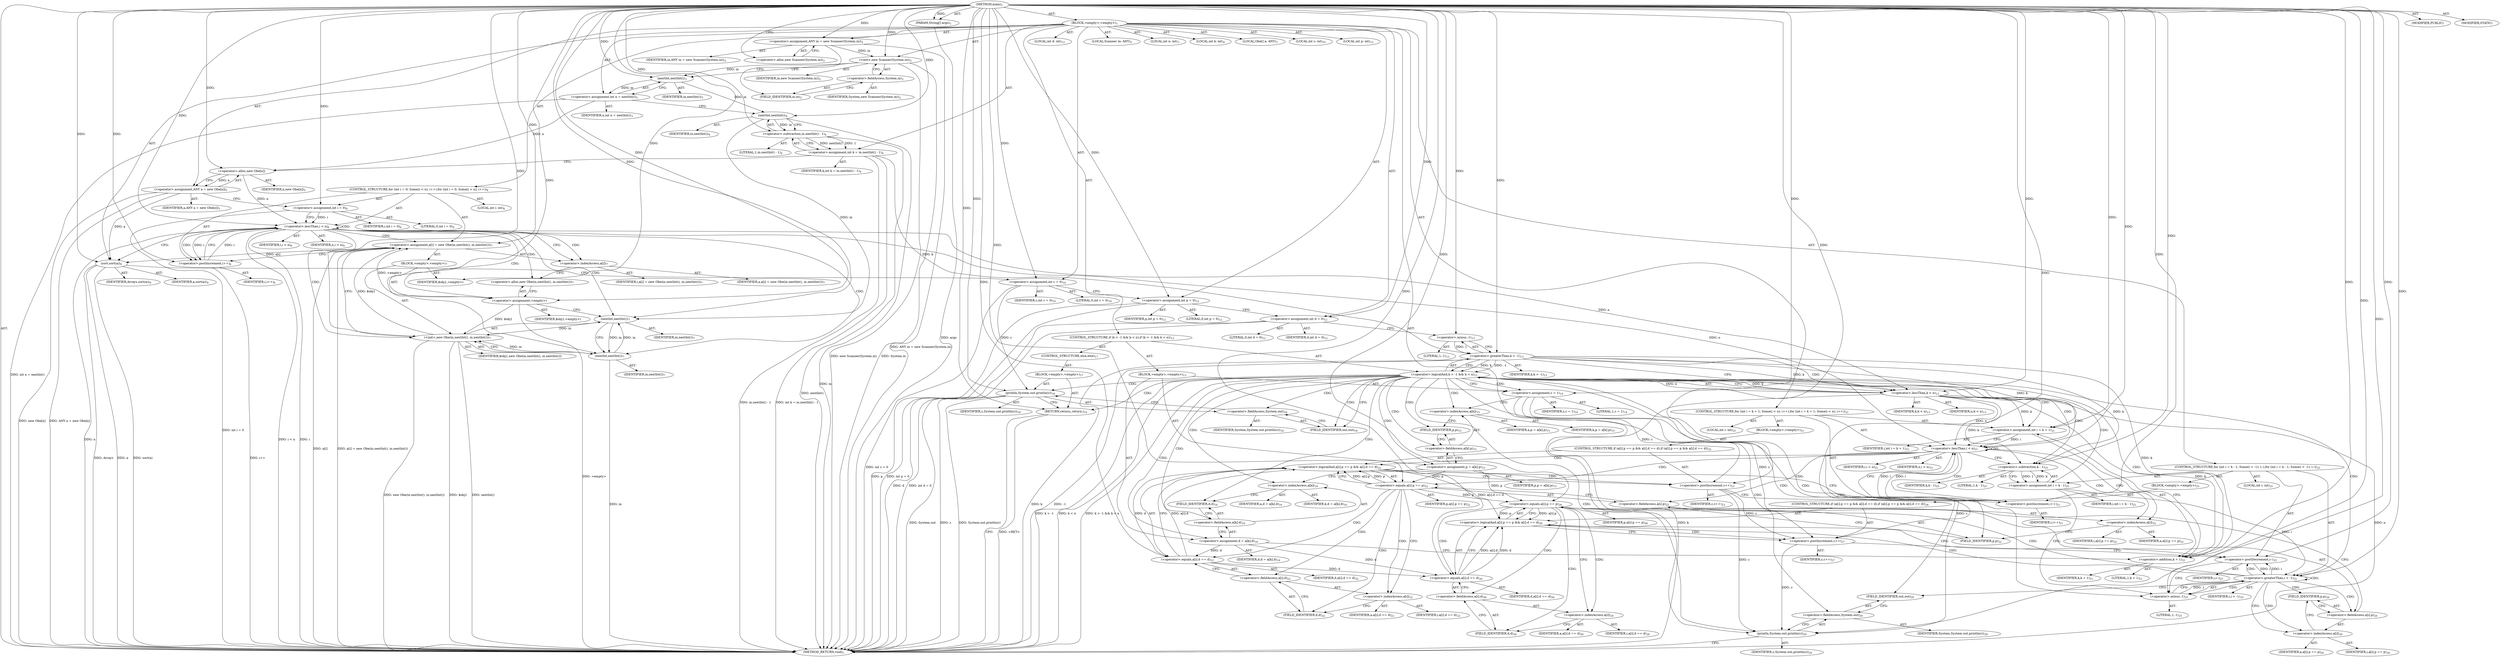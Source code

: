digraph "main" {  
"19" [label = <(METHOD,main)<SUB>1</SUB>> ]
"20" [label = <(PARAM,String[] args)<SUB>1</SUB>> ]
"21" [label = <(BLOCK,&lt;empty&gt;,&lt;empty&gt;)<SUB>1</SUB>> ]
"4" [label = <(LOCAL,Scanner in: ANY)<SUB>2</SUB>> ]
"22" [label = <(&lt;operator&gt;.assignment,ANY in = new Scanner(System.in))<SUB>2</SUB>> ]
"23" [label = <(IDENTIFIER,in,ANY in = new Scanner(System.in))<SUB>2</SUB>> ]
"24" [label = <(&lt;operator&gt;.alloc,new Scanner(System.in))<SUB>2</SUB>> ]
"25" [label = <(&lt;init&gt;,new Scanner(System.in))<SUB>2</SUB>> ]
"3" [label = <(IDENTIFIER,in,new Scanner(System.in))<SUB>2</SUB>> ]
"26" [label = <(&lt;operator&gt;.fieldAccess,System.in)<SUB>2</SUB>> ]
"27" [label = <(IDENTIFIER,System,new Scanner(System.in))<SUB>2</SUB>> ]
"28" [label = <(FIELD_IDENTIFIER,in,in)<SUB>2</SUB>> ]
"29" [label = <(LOCAL,int n: int)<SUB>3</SUB>> ]
"30" [label = <(&lt;operator&gt;.assignment,int n = nextInt())<SUB>3</SUB>> ]
"31" [label = <(IDENTIFIER,n,int n = nextInt())<SUB>3</SUB>> ]
"32" [label = <(nextInt,nextInt())<SUB>3</SUB>> ]
"33" [label = <(IDENTIFIER,in,nextInt())<SUB>3</SUB>> ]
"34" [label = <(LOCAL,int k: int)<SUB>4</SUB>> ]
"35" [label = <(&lt;operator&gt;.assignment,int k = in.nextInt() - 1)<SUB>4</SUB>> ]
"36" [label = <(IDENTIFIER,k,int k = in.nextInt() - 1)<SUB>4</SUB>> ]
"37" [label = <(&lt;operator&gt;.subtraction,in.nextInt() - 1)<SUB>4</SUB>> ]
"38" [label = <(nextInt,nextInt())<SUB>4</SUB>> ]
"39" [label = <(IDENTIFIER,in,nextInt())<SUB>4</SUB>> ]
"40" [label = <(LITERAL,1,in.nextInt() - 1)<SUB>4</SUB>> ]
"41" [label = <(LOCAL,Obe[] a: ANY)<SUB>5</SUB>> ]
"42" [label = <(&lt;operator&gt;.assignment,ANY a = new Obe[n])<SUB>5</SUB>> ]
"43" [label = <(IDENTIFIER,a,ANY a = new Obe[n])<SUB>5</SUB>> ]
"44" [label = <(&lt;operator&gt;.alloc,new Obe[n])> ]
"45" [label = <(IDENTIFIER,n,new Obe[n])<SUB>5</SUB>> ]
"46" [label = <(CONTROL_STRUCTURE,for (int i = 0; Some(i &lt; n); i++),for (int i = 0; Some(i &lt; n); i++))<SUB>6</SUB>> ]
"47" [label = <(LOCAL,int i: int)<SUB>6</SUB>> ]
"48" [label = <(&lt;operator&gt;.assignment,int i = 0)<SUB>6</SUB>> ]
"49" [label = <(IDENTIFIER,i,int i = 0)<SUB>6</SUB>> ]
"50" [label = <(LITERAL,0,int i = 0)<SUB>6</SUB>> ]
"51" [label = <(&lt;operator&gt;.lessThan,i &lt; n)<SUB>6</SUB>> ]
"52" [label = <(IDENTIFIER,i,i &lt; n)<SUB>6</SUB>> ]
"53" [label = <(IDENTIFIER,n,i &lt; n)<SUB>6</SUB>> ]
"54" [label = <(&lt;operator&gt;.postIncrement,i++)<SUB>6</SUB>> ]
"55" [label = <(IDENTIFIER,i,i++)<SUB>6</SUB>> ]
"56" [label = <(&lt;operator&gt;.assignment,a[i] = new Obe(in.nextInt(), in.nextInt()))<SUB>7</SUB>> ]
"57" [label = <(&lt;operator&gt;.indexAccess,a[i])<SUB>7</SUB>> ]
"58" [label = <(IDENTIFIER,a,a[i] = new Obe(in.nextInt(), in.nextInt()))<SUB>7</SUB>> ]
"59" [label = <(IDENTIFIER,i,a[i] = new Obe(in.nextInt(), in.nextInt()))<SUB>7</SUB>> ]
"60" [label = <(BLOCK,&lt;empty&gt;,&lt;empty&gt;)<SUB>7</SUB>> ]
"61" [label = <(&lt;operator&gt;.assignment,&lt;empty&gt;)> ]
"62" [label = <(IDENTIFIER,$obj1,&lt;empty&gt;)> ]
"63" [label = <(&lt;operator&gt;.alloc,new Obe(in.nextInt(), in.nextInt()))<SUB>7</SUB>> ]
"64" [label = <(&lt;init&gt;,new Obe(in.nextInt(), in.nextInt()))<SUB>7</SUB>> ]
"65" [label = <(IDENTIFIER,$obj1,new Obe(in.nextInt(), in.nextInt()))> ]
"66" [label = <(nextInt,nextInt())<SUB>7</SUB>> ]
"67" [label = <(IDENTIFIER,in,nextInt())<SUB>7</SUB>> ]
"68" [label = <(nextInt,nextInt())<SUB>7</SUB>> ]
"69" [label = <(IDENTIFIER,in,nextInt())<SUB>7</SUB>> ]
"70" [label = <(IDENTIFIER,$obj1,&lt;empty&gt;)> ]
"71" [label = <(sort,sort(a))<SUB>9</SUB>> ]
"72" [label = <(IDENTIFIER,Arrays,sort(a))<SUB>9</SUB>> ]
"73" [label = <(IDENTIFIER,a,sort(a))<SUB>9</SUB>> ]
"74" [label = <(LOCAL,int c: int)<SUB>10</SUB>> ]
"75" [label = <(&lt;operator&gt;.assignment,int c = 0)<SUB>10</SUB>> ]
"76" [label = <(IDENTIFIER,c,int c = 0)<SUB>10</SUB>> ]
"77" [label = <(LITERAL,0,int c = 0)<SUB>10</SUB>> ]
"78" [label = <(LOCAL,int p: int)<SUB>12</SUB>> ]
"79" [label = <(LOCAL,int d: int)<SUB>12</SUB>> ]
"80" [label = <(&lt;operator&gt;.assignment,int p = 0)<SUB>12</SUB>> ]
"81" [label = <(IDENTIFIER,p,int p = 0)<SUB>12</SUB>> ]
"82" [label = <(LITERAL,0,int p = 0)<SUB>12</SUB>> ]
"83" [label = <(&lt;operator&gt;.assignment,int d = 0)<SUB>12</SUB>> ]
"84" [label = <(IDENTIFIER,d,int d = 0)<SUB>12</SUB>> ]
"85" [label = <(LITERAL,0,int d = 0)<SUB>12</SUB>> ]
"86" [label = <(CONTROL_STRUCTURE,if (k &gt; -1 &amp;&amp; k &lt; n),if (k &gt; -1 &amp;&amp; k &lt; n))<SUB>13</SUB>> ]
"87" [label = <(&lt;operator&gt;.logicalAnd,k &gt; -1 &amp;&amp; k &lt; n)<SUB>13</SUB>> ]
"88" [label = <(&lt;operator&gt;.greaterThan,k &gt; -1)<SUB>13</SUB>> ]
"89" [label = <(IDENTIFIER,k,k &gt; -1)<SUB>13</SUB>> ]
"90" [label = <(&lt;operator&gt;.minus,-1)<SUB>13</SUB>> ]
"91" [label = <(LITERAL,1,-1)<SUB>13</SUB>> ]
"92" [label = <(&lt;operator&gt;.lessThan,k &lt; n)<SUB>13</SUB>> ]
"93" [label = <(IDENTIFIER,k,k &lt; n)<SUB>13</SUB>> ]
"94" [label = <(IDENTIFIER,n,k &lt; n)<SUB>13</SUB>> ]
"95" [label = <(BLOCK,&lt;empty&gt;,&lt;empty&gt;)<SUB>13</SUB>> ]
"96" [label = <(&lt;operator&gt;.assignment,c = 1)<SUB>14</SUB>> ]
"97" [label = <(IDENTIFIER,c,c = 1)<SUB>14</SUB>> ]
"98" [label = <(LITERAL,1,c = 1)<SUB>14</SUB>> ]
"99" [label = <(&lt;operator&gt;.assignment,p = a[k].p)<SUB>15</SUB>> ]
"100" [label = <(IDENTIFIER,p,p = a[k].p)<SUB>15</SUB>> ]
"101" [label = <(&lt;operator&gt;.fieldAccess,a[k].p)<SUB>15</SUB>> ]
"102" [label = <(&lt;operator&gt;.indexAccess,a[k])<SUB>15</SUB>> ]
"103" [label = <(IDENTIFIER,a,p = a[k].p)<SUB>15</SUB>> ]
"104" [label = <(IDENTIFIER,k,p = a[k].p)<SUB>15</SUB>> ]
"105" [label = <(FIELD_IDENTIFIER,p,p)<SUB>15</SUB>> ]
"106" [label = <(&lt;operator&gt;.assignment,d = a[k].d)<SUB>16</SUB>> ]
"107" [label = <(IDENTIFIER,d,d = a[k].d)<SUB>16</SUB>> ]
"108" [label = <(&lt;operator&gt;.fieldAccess,a[k].d)<SUB>16</SUB>> ]
"109" [label = <(&lt;operator&gt;.indexAccess,a[k])<SUB>16</SUB>> ]
"110" [label = <(IDENTIFIER,a,d = a[k].d)<SUB>16</SUB>> ]
"111" [label = <(IDENTIFIER,k,d = a[k].d)<SUB>16</SUB>> ]
"112" [label = <(FIELD_IDENTIFIER,d,d)<SUB>16</SUB>> ]
"113" [label = <(CONTROL_STRUCTURE,else,else)<SUB>17</SUB>> ]
"114" [label = <(BLOCK,&lt;empty&gt;,&lt;empty&gt;)<SUB>17</SUB>> ]
"115" [label = <(println,System.out.println(c))<SUB>18</SUB>> ]
"116" [label = <(&lt;operator&gt;.fieldAccess,System.out)<SUB>18</SUB>> ]
"117" [label = <(IDENTIFIER,System,System.out.println(c))<SUB>18</SUB>> ]
"118" [label = <(FIELD_IDENTIFIER,out,out)<SUB>18</SUB>> ]
"119" [label = <(IDENTIFIER,c,System.out.println(c))<SUB>18</SUB>> ]
"120" [label = <(RETURN,return;,return;)<SUB>19</SUB>> ]
"121" [label = <(CONTROL_STRUCTURE,for (int i = k + 1; Some(i &lt; n); i++),for (int i = k + 1; Some(i &lt; n); i++))<SUB>21</SUB>> ]
"122" [label = <(LOCAL,int i: int)<SUB>21</SUB>> ]
"123" [label = <(&lt;operator&gt;.assignment,int i = k + 1)<SUB>21</SUB>> ]
"124" [label = <(IDENTIFIER,i,int i = k + 1)<SUB>21</SUB>> ]
"125" [label = <(&lt;operator&gt;.addition,k + 1)<SUB>21</SUB>> ]
"126" [label = <(IDENTIFIER,k,k + 1)<SUB>21</SUB>> ]
"127" [label = <(LITERAL,1,k + 1)<SUB>21</SUB>> ]
"128" [label = <(&lt;operator&gt;.lessThan,i &lt; n)<SUB>21</SUB>> ]
"129" [label = <(IDENTIFIER,i,i &lt; n)<SUB>21</SUB>> ]
"130" [label = <(IDENTIFIER,n,i &lt; n)<SUB>21</SUB>> ]
"131" [label = <(&lt;operator&gt;.postIncrement,i++)<SUB>21</SUB>> ]
"132" [label = <(IDENTIFIER,i,i++)<SUB>21</SUB>> ]
"133" [label = <(BLOCK,&lt;empty&gt;,&lt;empty&gt;)<SUB>21</SUB>> ]
"134" [label = <(CONTROL_STRUCTURE,if (a[i].p == p &amp;&amp; a[i].d == d),if (a[i].p == p &amp;&amp; a[i].d == d))<SUB>22</SUB>> ]
"135" [label = <(&lt;operator&gt;.logicalAnd,a[i].p == p &amp;&amp; a[i].d == d)<SUB>22</SUB>> ]
"136" [label = <(&lt;operator&gt;.equals,a[i].p == p)<SUB>22</SUB>> ]
"137" [label = <(&lt;operator&gt;.fieldAccess,a[i].p)<SUB>22</SUB>> ]
"138" [label = <(&lt;operator&gt;.indexAccess,a[i])<SUB>22</SUB>> ]
"139" [label = <(IDENTIFIER,a,a[i].p == p)<SUB>22</SUB>> ]
"140" [label = <(IDENTIFIER,i,a[i].p == p)<SUB>22</SUB>> ]
"141" [label = <(FIELD_IDENTIFIER,p,p)<SUB>22</SUB>> ]
"142" [label = <(IDENTIFIER,p,a[i].p == p)<SUB>22</SUB>> ]
"143" [label = <(&lt;operator&gt;.equals,a[i].d == d)<SUB>22</SUB>> ]
"144" [label = <(&lt;operator&gt;.fieldAccess,a[i].d)<SUB>22</SUB>> ]
"145" [label = <(&lt;operator&gt;.indexAccess,a[i])<SUB>22</SUB>> ]
"146" [label = <(IDENTIFIER,a,a[i].d == d)<SUB>22</SUB>> ]
"147" [label = <(IDENTIFIER,i,a[i].d == d)<SUB>22</SUB>> ]
"148" [label = <(FIELD_IDENTIFIER,d,d)<SUB>22</SUB>> ]
"149" [label = <(IDENTIFIER,d,a[i].d == d)<SUB>22</SUB>> ]
"150" [label = <(&lt;operator&gt;.postIncrement,c++)<SUB>23</SUB>> ]
"151" [label = <(IDENTIFIER,c,c++)<SUB>23</SUB>> ]
"152" [label = <(CONTROL_STRUCTURE,for (int i = k - 1; Some(i &gt; -1); i--),for (int i = k - 1; Some(i &gt; -1); i--))<SUB>25</SUB>> ]
"153" [label = <(LOCAL,int i: int)<SUB>25</SUB>> ]
"154" [label = <(&lt;operator&gt;.assignment,int i = k - 1)<SUB>25</SUB>> ]
"155" [label = <(IDENTIFIER,i,int i = k - 1)<SUB>25</SUB>> ]
"156" [label = <(&lt;operator&gt;.subtraction,k - 1)<SUB>25</SUB>> ]
"157" [label = <(IDENTIFIER,k,k - 1)<SUB>25</SUB>> ]
"158" [label = <(LITERAL,1,k - 1)<SUB>25</SUB>> ]
"159" [label = <(&lt;operator&gt;.greaterThan,i &gt; -1)<SUB>25</SUB>> ]
"160" [label = <(IDENTIFIER,i,i &gt; -1)<SUB>25</SUB>> ]
"161" [label = <(&lt;operator&gt;.minus,-1)<SUB>25</SUB>> ]
"162" [label = <(LITERAL,1,-1)<SUB>25</SUB>> ]
"163" [label = <(&lt;operator&gt;.postDecrement,i--)<SUB>25</SUB>> ]
"164" [label = <(IDENTIFIER,i,i--)<SUB>25</SUB>> ]
"165" [label = <(BLOCK,&lt;empty&gt;,&lt;empty&gt;)<SUB>25</SUB>> ]
"166" [label = <(CONTROL_STRUCTURE,if (a[i].p == p &amp;&amp; a[i].d == d),if (a[i].p == p &amp;&amp; a[i].d == d))<SUB>26</SUB>> ]
"167" [label = <(&lt;operator&gt;.logicalAnd,a[i].p == p &amp;&amp; a[i].d == d)<SUB>26</SUB>> ]
"168" [label = <(&lt;operator&gt;.equals,a[i].p == p)<SUB>26</SUB>> ]
"169" [label = <(&lt;operator&gt;.fieldAccess,a[i].p)<SUB>26</SUB>> ]
"170" [label = <(&lt;operator&gt;.indexAccess,a[i])<SUB>26</SUB>> ]
"171" [label = <(IDENTIFIER,a,a[i].p == p)<SUB>26</SUB>> ]
"172" [label = <(IDENTIFIER,i,a[i].p == p)<SUB>26</SUB>> ]
"173" [label = <(FIELD_IDENTIFIER,p,p)<SUB>26</SUB>> ]
"174" [label = <(IDENTIFIER,p,a[i].p == p)<SUB>26</SUB>> ]
"175" [label = <(&lt;operator&gt;.equals,a[i].d == d)<SUB>26</SUB>> ]
"176" [label = <(&lt;operator&gt;.fieldAccess,a[i].d)<SUB>26</SUB>> ]
"177" [label = <(&lt;operator&gt;.indexAccess,a[i])<SUB>26</SUB>> ]
"178" [label = <(IDENTIFIER,a,a[i].d == d)<SUB>26</SUB>> ]
"179" [label = <(IDENTIFIER,i,a[i].d == d)<SUB>26</SUB>> ]
"180" [label = <(FIELD_IDENTIFIER,d,d)<SUB>26</SUB>> ]
"181" [label = <(IDENTIFIER,d,a[i].d == d)<SUB>26</SUB>> ]
"182" [label = <(&lt;operator&gt;.postIncrement,c++)<SUB>27</SUB>> ]
"183" [label = <(IDENTIFIER,c,c++)<SUB>27</SUB>> ]
"184" [label = <(println,System.out.println(c))<SUB>29</SUB>> ]
"185" [label = <(&lt;operator&gt;.fieldAccess,System.out)<SUB>29</SUB>> ]
"186" [label = <(IDENTIFIER,System,System.out.println(c))<SUB>29</SUB>> ]
"187" [label = <(FIELD_IDENTIFIER,out,out)<SUB>29</SUB>> ]
"188" [label = <(IDENTIFIER,c,System.out.println(c))<SUB>29</SUB>> ]
"189" [label = <(MODIFIER,PUBLIC)> ]
"190" [label = <(MODIFIER,STATIC)> ]
"191" [label = <(METHOD_RETURN,void)<SUB>1</SUB>> ]
  "19" -> "20"  [ label = "AST: "] 
  "19" -> "21"  [ label = "AST: "] 
  "19" -> "189"  [ label = "AST: "] 
  "19" -> "190"  [ label = "AST: "] 
  "19" -> "191"  [ label = "AST: "] 
  "21" -> "4"  [ label = "AST: "] 
  "21" -> "22"  [ label = "AST: "] 
  "21" -> "25"  [ label = "AST: "] 
  "21" -> "29"  [ label = "AST: "] 
  "21" -> "30"  [ label = "AST: "] 
  "21" -> "34"  [ label = "AST: "] 
  "21" -> "35"  [ label = "AST: "] 
  "21" -> "41"  [ label = "AST: "] 
  "21" -> "42"  [ label = "AST: "] 
  "21" -> "46"  [ label = "AST: "] 
  "21" -> "71"  [ label = "AST: "] 
  "21" -> "74"  [ label = "AST: "] 
  "21" -> "75"  [ label = "AST: "] 
  "21" -> "78"  [ label = "AST: "] 
  "21" -> "79"  [ label = "AST: "] 
  "21" -> "80"  [ label = "AST: "] 
  "21" -> "83"  [ label = "AST: "] 
  "21" -> "86"  [ label = "AST: "] 
  "21" -> "121"  [ label = "AST: "] 
  "21" -> "152"  [ label = "AST: "] 
  "21" -> "184"  [ label = "AST: "] 
  "22" -> "23"  [ label = "AST: "] 
  "22" -> "24"  [ label = "AST: "] 
  "25" -> "3"  [ label = "AST: "] 
  "25" -> "26"  [ label = "AST: "] 
  "26" -> "27"  [ label = "AST: "] 
  "26" -> "28"  [ label = "AST: "] 
  "30" -> "31"  [ label = "AST: "] 
  "30" -> "32"  [ label = "AST: "] 
  "32" -> "33"  [ label = "AST: "] 
  "35" -> "36"  [ label = "AST: "] 
  "35" -> "37"  [ label = "AST: "] 
  "37" -> "38"  [ label = "AST: "] 
  "37" -> "40"  [ label = "AST: "] 
  "38" -> "39"  [ label = "AST: "] 
  "42" -> "43"  [ label = "AST: "] 
  "42" -> "44"  [ label = "AST: "] 
  "44" -> "45"  [ label = "AST: "] 
  "46" -> "47"  [ label = "AST: "] 
  "46" -> "48"  [ label = "AST: "] 
  "46" -> "51"  [ label = "AST: "] 
  "46" -> "54"  [ label = "AST: "] 
  "46" -> "56"  [ label = "AST: "] 
  "48" -> "49"  [ label = "AST: "] 
  "48" -> "50"  [ label = "AST: "] 
  "51" -> "52"  [ label = "AST: "] 
  "51" -> "53"  [ label = "AST: "] 
  "54" -> "55"  [ label = "AST: "] 
  "56" -> "57"  [ label = "AST: "] 
  "56" -> "60"  [ label = "AST: "] 
  "57" -> "58"  [ label = "AST: "] 
  "57" -> "59"  [ label = "AST: "] 
  "60" -> "61"  [ label = "AST: "] 
  "60" -> "64"  [ label = "AST: "] 
  "60" -> "70"  [ label = "AST: "] 
  "61" -> "62"  [ label = "AST: "] 
  "61" -> "63"  [ label = "AST: "] 
  "64" -> "65"  [ label = "AST: "] 
  "64" -> "66"  [ label = "AST: "] 
  "64" -> "68"  [ label = "AST: "] 
  "66" -> "67"  [ label = "AST: "] 
  "68" -> "69"  [ label = "AST: "] 
  "71" -> "72"  [ label = "AST: "] 
  "71" -> "73"  [ label = "AST: "] 
  "75" -> "76"  [ label = "AST: "] 
  "75" -> "77"  [ label = "AST: "] 
  "80" -> "81"  [ label = "AST: "] 
  "80" -> "82"  [ label = "AST: "] 
  "83" -> "84"  [ label = "AST: "] 
  "83" -> "85"  [ label = "AST: "] 
  "86" -> "87"  [ label = "AST: "] 
  "86" -> "95"  [ label = "AST: "] 
  "86" -> "113"  [ label = "AST: "] 
  "87" -> "88"  [ label = "AST: "] 
  "87" -> "92"  [ label = "AST: "] 
  "88" -> "89"  [ label = "AST: "] 
  "88" -> "90"  [ label = "AST: "] 
  "90" -> "91"  [ label = "AST: "] 
  "92" -> "93"  [ label = "AST: "] 
  "92" -> "94"  [ label = "AST: "] 
  "95" -> "96"  [ label = "AST: "] 
  "95" -> "99"  [ label = "AST: "] 
  "95" -> "106"  [ label = "AST: "] 
  "96" -> "97"  [ label = "AST: "] 
  "96" -> "98"  [ label = "AST: "] 
  "99" -> "100"  [ label = "AST: "] 
  "99" -> "101"  [ label = "AST: "] 
  "101" -> "102"  [ label = "AST: "] 
  "101" -> "105"  [ label = "AST: "] 
  "102" -> "103"  [ label = "AST: "] 
  "102" -> "104"  [ label = "AST: "] 
  "106" -> "107"  [ label = "AST: "] 
  "106" -> "108"  [ label = "AST: "] 
  "108" -> "109"  [ label = "AST: "] 
  "108" -> "112"  [ label = "AST: "] 
  "109" -> "110"  [ label = "AST: "] 
  "109" -> "111"  [ label = "AST: "] 
  "113" -> "114"  [ label = "AST: "] 
  "114" -> "115"  [ label = "AST: "] 
  "114" -> "120"  [ label = "AST: "] 
  "115" -> "116"  [ label = "AST: "] 
  "115" -> "119"  [ label = "AST: "] 
  "116" -> "117"  [ label = "AST: "] 
  "116" -> "118"  [ label = "AST: "] 
  "121" -> "122"  [ label = "AST: "] 
  "121" -> "123"  [ label = "AST: "] 
  "121" -> "128"  [ label = "AST: "] 
  "121" -> "131"  [ label = "AST: "] 
  "121" -> "133"  [ label = "AST: "] 
  "123" -> "124"  [ label = "AST: "] 
  "123" -> "125"  [ label = "AST: "] 
  "125" -> "126"  [ label = "AST: "] 
  "125" -> "127"  [ label = "AST: "] 
  "128" -> "129"  [ label = "AST: "] 
  "128" -> "130"  [ label = "AST: "] 
  "131" -> "132"  [ label = "AST: "] 
  "133" -> "134"  [ label = "AST: "] 
  "134" -> "135"  [ label = "AST: "] 
  "134" -> "150"  [ label = "AST: "] 
  "135" -> "136"  [ label = "AST: "] 
  "135" -> "143"  [ label = "AST: "] 
  "136" -> "137"  [ label = "AST: "] 
  "136" -> "142"  [ label = "AST: "] 
  "137" -> "138"  [ label = "AST: "] 
  "137" -> "141"  [ label = "AST: "] 
  "138" -> "139"  [ label = "AST: "] 
  "138" -> "140"  [ label = "AST: "] 
  "143" -> "144"  [ label = "AST: "] 
  "143" -> "149"  [ label = "AST: "] 
  "144" -> "145"  [ label = "AST: "] 
  "144" -> "148"  [ label = "AST: "] 
  "145" -> "146"  [ label = "AST: "] 
  "145" -> "147"  [ label = "AST: "] 
  "150" -> "151"  [ label = "AST: "] 
  "152" -> "153"  [ label = "AST: "] 
  "152" -> "154"  [ label = "AST: "] 
  "152" -> "159"  [ label = "AST: "] 
  "152" -> "163"  [ label = "AST: "] 
  "152" -> "165"  [ label = "AST: "] 
  "154" -> "155"  [ label = "AST: "] 
  "154" -> "156"  [ label = "AST: "] 
  "156" -> "157"  [ label = "AST: "] 
  "156" -> "158"  [ label = "AST: "] 
  "159" -> "160"  [ label = "AST: "] 
  "159" -> "161"  [ label = "AST: "] 
  "161" -> "162"  [ label = "AST: "] 
  "163" -> "164"  [ label = "AST: "] 
  "165" -> "166"  [ label = "AST: "] 
  "166" -> "167"  [ label = "AST: "] 
  "166" -> "182"  [ label = "AST: "] 
  "167" -> "168"  [ label = "AST: "] 
  "167" -> "175"  [ label = "AST: "] 
  "168" -> "169"  [ label = "AST: "] 
  "168" -> "174"  [ label = "AST: "] 
  "169" -> "170"  [ label = "AST: "] 
  "169" -> "173"  [ label = "AST: "] 
  "170" -> "171"  [ label = "AST: "] 
  "170" -> "172"  [ label = "AST: "] 
  "175" -> "176"  [ label = "AST: "] 
  "175" -> "181"  [ label = "AST: "] 
  "176" -> "177"  [ label = "AST: "] 
  "176" -> "180"  [ label = "AST: "] 
  "177" -> "178"  [ label = "AST: "] 
  "177" -> "179"  [ label = "AST: "] 
  "182" -> "183"  [ label = "AST: "] 
  "184" -> "185"  [ label = "AST: "] 
  "184" -> "188"  [ label = "AST: "] 
  "185" -> "186"  [ label = "AST: "] 
  "185" -> "187"  [ label = "AST: "] 
  "22" -> "28"  [ label = "CFG: "] 
  "25" -> "32"  [ label = "CFG: "] 
  "30" -> "38"  [ label = "CFG: "] 
  "35" -> "44"  [ label = "CFG: "] 
  "42" -> "48"  [ label = "CFG: "] 
  "71" -> "75"  [ label = "CFG: "] 
  "75" -> "80"  [ label = "CFG: "] 
  "80" -> "83"  [ label = "CFG: "] 
  "83" -> "90"  [ label = "CFG: "] 
  "184" -> "191"  [ label = "CFG: "] 
  "24" -> "22"  [ label = "CFG: "] 
  "26" -> "25"  [ label = "CFG: "] 
  "32" -> "30"  [ label = "CFG: "] 
  "37" -> "35"  [ label = "CFG: "] 
  "44" -> "42"  [ label = "CFG: "] 
  "48" -> "51"  [ label = "CFG: "] 
  "51" -> "57"  [ label = "CFG: "] 
  "51" -> "71"  [ label = "CFG: "] 
  "54" -> "51"  [ label = "CFG: "] 
  "56" -> "54"  [ label = "CFG: "] 
  "87" -> "96"  [ label = "CFG: "] 
  "87" -> "118"  [ label = "CFG: "] 
  "123" -> "128"  [ label = "CFG: "] 
  "128" -> "138"  [ label = "CFG: "] 
  "128" -> "156"  [ label = "CFG: "] 
  "131" -> "128"  [ label = "CFG: "] 
  "154" -> "161"  [ label = "CFG: "] 
  "159" -> "170"  [ label = "CFG: "] 
  "159" -> "187"  [ label = "CFG: "] 
  "163" -> "161"  [ label = "CFG: "] 
  "185" -> "184"  [ label = "CFG: "] 
  "28" -> "26"  [ label = "CFG: "] 
  "38" -> "37"  [ label = "CFG: "] 
  "57" -> "63"  [ label = "CFG: "] 
  "88" -> "87"  [ label = "CFG: "] 
  "88" -> "92"  [ label = "CFG: "] 
  "92" -> "87"  [ label = "CFG: "] 
  "96" -> "102"  [ label = "CFG: "] 
  "99" -> "109"  [ label = "CFG: "] 
  "106" -> "125"  [ label = "CFG: "] 
  "125" -> "123"  [ label = "CFG: "] 
  "156" -> "154"  [ label = "CFG: "] 
  "161" -> "159"  [ label = "CFG: "] 
  "187" -> "185"  [ label = "CFG: "] 
  "61" -> "66"  [ label = "CFG: "] 
  "64" -> "56"  [ label = "CFG: "] 
  "90" -> "88"  [ label = "CFG: "] 
  "101" -> "99"  [ label = "CFG: "] 
  "108" -> "106"  [ label = "CFG: "] 
  "115" -> "120"  [ label = "CFG: "] 
  "120" -> "191"  [ label = "CFG: "] 
  "135" -> "150"  [ label = "CFG: "] 
  "135" -> "131"  [ label = "CFG: "] 
  "150" -> "131"  [ label = "CFG: "] 
  "167" -> "182"  [ label = "CFG: "] 
  "167" -> "163"  [ label = "CFG: "] 
  "182" -> "163"  [ label = "CFG: "] 
  "63" -> "61"  [ label = "CFG: "] 
  "66" -> "68"  [ label = "CFG: "] 
  "68" -> "64"  [ label = "CFG: "] 
  "102" -> "105"  [ label = "CFG: "] 
  "105" -> "101"  [ label = "CFG: "] 
  "109" -> "112"  [ label = "CFG: "] 
  "112" -> "108"  [ label = "CFG: "] 
  "116" -> "115"  [ label = "CFG: "] 
  "136" -> "135"  [ label = "CFG: "] 
  "136" -> "145"  [ label = "CFG: "] 
  "143" -> "135"  [ label = "CFG: "] 
  "168" -> "167"  [ label = "CFG: "] 
  "168" -> "177"  [ label = "CFG: "] 
  "175" -> "167"  [ label = "CFG: "] 
  "118" -> "116"  [ label = "CFG: "] 
  "137" -> "136"  [ label = "CFG: "] 
  "144" -> "143"  [ label = "CFG: "] 
  "169" -> "168"  [ label = "CFG: "] 
  "176" -> "175"  [ label = "CFG: "] 
  "138" -> "141"  [ label = "CFG: "] 
  "141" -> "137"  [ label = "CFG: "] 
  "145" -> "148"  [ label = "CFG: "] 
  "148" -> "144"  [ label = "CFG: "] 
  "170" -> "173"  [ label = "CFG: "] 
  "173" -> "169"  [ label = "CFG: "] 
  "177" -> "180"  [ label = "CFG: "] 
  "180" -> "176"  [ label = "CFG: "] 
  "19" -> "24"  [ label = "CFG: "] 
  "120" -> "191"  [ label = "DDG: &lt;RET&gt;"] 
  "20" -> "191"  [ label = "DDG: args"] 
  "22" -> "191"  [ label = "DDG: ANY in = new Scanner(System.in)"] 
  "25" -> "191"  [ label = "DDG: System.in"] 
  "25" -> "191"  [ label = "DDG: new Scanner(System.in)"] 
  "30" -> "191"  [ label = "DDG: int n = nextInt()"] 
  "38" -> "191"  [ label = "DDG: in"] 
  "37" -> "191"  [ label = "DDG: nextInt()"] 
  "35" -> "191"  [ label = "DDG: in.nextInt() - 1"] 
  "35" -> "191"  [ label = "DDG: int k = in.nextInt() - 1"] 
  "42" -> "191"  [ label = "DDG: new Obe[n]"] 
  "42" -> "191"  [ label = "DDG: ANY a = new Obe[n]"] 
  "48" -> "191"  [ label = "DDG: int i = 0"] 
  "51" -> "191"  [ label = "DDG: i"] 
  "51" -> "191"  [ label = "DDG: n"] 
  "51" -> "191"  [ label = "DDG: i &lt; n"] 
  "71" -> "191"  [ label = "DDG: a"] 
  "71" -> "191"  [ label = "DDG: sort(a)"] 
  "75" -> "191"  [ label = "DDG: int c = 0"] 
  "80" -> "191"  [ label = "DDG: p"] 
  "80" -> "191"  [ label = "DDG: int p = 0"] 
  "83" -> "191"  [ label = "DDG: d"] 
  "83" -> "191"  [ label = "DDG: int d = 0"] 
  "88" -> "191"  [ label = "DDG: k"] 
  "88" -> "191"  [ label = "DDG: -1"] 
  "87" -> "191"  [ label = "DDG: k &gt; -1"] 
  "92" -> "191"  [ label = "DDG: k"] 
  "92" -> "191"  [ label = "DDG: n"] 
  "87" -> "191"  [ label = "DDG: k &lt; n"] 
  "87" -> "191"  [ label = "DDG: k &gt; -1 &amp;&amp; k &lt; n"] 
  "115" -> "191"  [ label = "DDG: System.out"] 
  "115" -> "191"  [ label = "DDG: c"] 
  "115" -> "191"  [ label = "DDG: System.out.println(c)"] 
  "56" -> "191"  [ label = "DDG: a[i]"] 
  "61" -> "191"  [ label = "DDG: &lt;empty&gt;"] 
  "64" -> "191"  [ label = "DDG: $obj1"] 
  "64" -> "191"  [ label = "DDG: nextInt()"] 
  "68" -> "191"  [ label = "DDG: in"] 
  "64" -> "191"  [ label = "DDG: new Obe(in.nextInt(), in.nextInt())"] 
  "56" -> "191"  [ label = "DDG: a[i] = new Obe(in.nextInt(), in.nextInt())"] 
  "54" -> "191"  [ label = "DDG: i++"] 
  "71" -> "191"  [ label = "DDG: Arrays"] 
  "19" -> "20"  [ label = "DDG: "] 
  "19" -> "22"  [ label = "DDG: "] 
  "32" -> "30"  [ label = "DDG: in"] 
  "37" -> "35"  [ label = "DDG: nextInt()"] 
  "37" -> "35"  [ label = "DDG: 1"] 
  "44" -> "42"  [ label = "DDG: n"] 
  "19" -> "75"  [ label = "DDG: "] 
  "19" -> "80"  [ label = "DDG: "] 
  "19" -> "83"  [ label = "DDG: "] 
  "22" -> "25"  [ label = "DDG: in"] 
  "19" -> "25"  [ label = "DDG: "] 
  "19" -> "48"  [ label = "DDG: "] 
  "61" -> "56"  [ label = "DDG: &lt;empty&gt;"] 
  "64" -> "56"  [ label = "DDG: $obj1"] 
  "19" -> "56"  [ label = "DDG: "] 
  "19" -> "71"  [ label = "DDG: "] 
  "42" -> "71"  [ label = "DDG: a"] 
  "56" -> "71"  [ label = "DDG: a[i]"] 
  "88" -> "123"  [ label = "DDG: k"] 
  "92" -> "123"  [ label = "DDG: k"] 
  "19" -> "123"  [ label = "DDG: "] 
  "156" -> "154"  [ label = "DDG: k"] 
  "156" -> "154"  [ label = "DDG: 1"] 
  "96" -> "184"  [ label = "DDG: c"] 
  "182" -> "184"  [ label = "DDG: c"] 
  "150" -> "184"  [ label = "DDG: c"] 
  "19" -> "184"  [ label = "DDG: "] 
  "25" -> "32"  [ label = "DDG: in"] 
  "19" -> "32"  [ label = "DDG: "] 
  "38" -> "37"  [ label = "DDG: in"] 
  "19" -> "37"  [ label = "DDG: "] 
  "30" -> "44"  [ label = "DDG: n"] 
  "19" -> "44"  [ label = "DDG: "] 
  "48" -> "51"  [ label = "DDG: i"] 
  "54" -> "51"  [ label = "DDG: i"] 
  "19" -> "51"  [ label = "DDG: "] 
  "44" -> "51"  [ label = "DDG: n"] 
  "51" -> "54"  [ label = "DDG: i"] 
  "19" -> "54"  [ label = "DDG: "] 
  "88" -> "87"  [ label = "DDG: k"] 
  "88" -> "87"  [ label = "DDG: -1"] 
  "92" -> "87"  [ label = "DDG: k"] 
  "92" -> "87"  [ label = "DDG: n"] 
  "19" -> "96"  [ label = "DDG: "] 
  "123" -> "128"  [ label = "DDG: i"] 
  "131" -> "128"  [ label = "DDG: i"] 
  "19" -> "128"  [ label = "DDG: "] 
  "51" -> "128"  [ label = "DDG: n"] 
  "92" -> "128"  [ label = "DDG: n"] 
  "128" -> "131"  [ label = "DDG: i"] 
  "19" -> "131"  [ label = "DDG: "] 
  "154" -> "159"  [ label = "DDG: i"] 
  "163" -> "159"  [ label = "DDG: i"] 
  "19" -> "159"  [ label = "DDG: "] 
  "161" -> "159"  [ label = "DDG: 1"] 
  "159" -> "163"  [ label = "DDG: i"] 
  "19" -> "163"  [ label = "DDG: "] 
  "32" -> "38"  [ label = "DDG: in"] 
  "19" -> "38"  [ label = "DDG: "] 
  "19" -> "61"  [ label = "DDG: "] 
  "19" -> "70"  [ label = "DDG: "] 
  "35" -> "88"  [ label = "DDG: k"] 
  "19" -> "88"  [ label = "DDG: "] 
  "90" -> "88"  [ label = "DDG: 1"] 
  "88" -> "92"  [ label = "DDG: k"] 
  "19" -> "92"  [ label = "DDG: "] 
  "51" -> "92"  [ label = "DDG: n"] 
  "19" -> "120"  [ label = "DDG: "] 
  "88" -> "125"  [ label = "DDG: k"] 
  "92" -> "125"  [ label = "DDG: k"] 
  "19" -> "125"  [ label = "DDG: "] 
  "19" -> "156"  [ label = "DDG: "] 
  "88" -> "156"  [ label = "DDG: k"] 
  "92" -> "156"  [ label = "DDG: k"] 
  "19" -> "161"  [ label = "DDG: "] 
  "61" -> "64"  [ label = "DDG: $obj1"] 
  "19" -> "64"  [ label = "DDG: "] 
  "66" -> "64"  [ label = "DDG: in"] 
  "68" -> "64"  [ label = "DDG: in"] 
  "19" -> "90"  [ label = "DDG: "] 
  "75" -> "115"  [ label = "DDG: c"] 
  "19" -> "115"  [ label = "DDG: "] 
  "136" -> "135"  [ label = "DDG: a[i].p"] 
  "136" -> "135"  [ label = "DDG: p"] 
  "143" -> "135"  [ label = "DDG: a[i].d"] 
  "143" -> "135"  [ label = "DDG: d"] 
  "96" -> "150"  [ label = "DDG: c"] 
  "19" -> "150"  [ label = "DDG: "] 
  "168" -> "167"  [ label = "DDG: a[i].p"] 
  "168" -> "167"  [ label = "DDG: p"] 
  "135" -> "167"  [ label = "DDG: a[i].d == d"] 
  "175" -> "167"  [ label = "DDG: a[i].d"] 
  "175" -> "167"  [ label = "DDG: d"] 
  "96" -> "182"  [ label = "DDG: c"] 
  "150" -> "182"  [ label = "DDG: c"] 
  "19" -> "182"  [ label = "DDG: "] 
  "38" -> "66"  [ label = "DDG: in"] 
  "68" -> "66"  [ label = "DDG: in"] 
  "19" -> "66"  [ label = "DDG: "] 
  "66" -> "68"  [ label = "DDG: in"] 
  "19" -> "68"  [ label = "DDG: "] 
  "99" -> "136"  [ label = "DDG: p"] 
  "19" -> "136"  [ label = "DDG: "] 
  "106" -> "143"  [ label = "DDG: d"] 
  "19" -> "143"  [ label = "DDG: "] 
  "99" -> "168"  [ label = "DDG: p"] 
  "136" -> "168"  [ label = "DDG: p"] 
  "19" -> "168"  [ label = "DDG: "] 
  "106" -> "175"  [ label = "DDG: d"] 
  "143" -> "175"  [ label = "DDG: d"] 
  "19" -> "175"  [ label = "DDG: "] 
  "51" -> "68"  [ label = "CDG: "] 
  "51" -> "64"  [ label = "CDG: "] 
  "51" -> "51"  [ label = "CDG: "] 
  "51" -> "57"  [ label = "CDG: "] 
  "51" -> "56"  [ label = "CDG: "] 
  "51" -> "54"  [ label = "CDG: "] 
  "51" -> "61"  [ label = "CDG: "] 
  "51" -> "66"  [ label = "CDG: "] 
  "51" -> "63"  [ label = "CDG: "] 
  "87" -> "115"  [ label = "CDG: "] 
  "87" -> "96"  [ label = "CDG: "] 
  "87" -> "120"  [ label = "CDG: "] 
  "87" -> "154"  [ label = "CDG: "] 
  "87" -> "128"  [ label = "CDG: "] 
  "87" -> "161"  [ label = "CDG: "] 
  "87" -> "102"  [ label = "CDG: "] 
  "87" -> "185"  [ label = "CDG: "] 
  "87" -> "112"  [ label = "CDG: "] 
  "87" -> "101"  [ label = "CDG: "] 
  "87" -> "187"  [ label = "CDG: "] 
  "87" -> "184"  [ label = "CDG: "] 
  "87" -> "118"  [ label = "CDG: "] 
  "87" -> "108"  [ label = "CDG: "] 
  "87" -> "116"  [ label = "CDG: "] 
  "87" -> "99"  [ label = "CDG: "] 
  "87" -> "123"  [ label = "CDG: "] 
  "87" -> "106"  [ label = "CDG: "] 
  "87" -> "159"  [ label = "CDG: "] 
  "87" -> "105"  [ label = "CDG: "] 
  "87" -> "156"  [ label = "CDG: "] 
  "87" -> "125"  [ label = "CDG: "] 
  "87" -> "109"  [ label = "CDG: "] 
  "128" -> "136"  [ label = "CDG: "] 
  "128" -> "128"  [ label = "CDG: "] 
  "128" -> "131"  [ label = "CDG: "] 
  "128" -> "138"  [ label = "CDG: "] 
  "128" -> "137"  [ label = "CDG: "] 
  "128" -> "141"  [ label = "CDG: "] 
  "128" -> "135"  [ label = "CDG: "] 
  "159" -> "167"  [ label = "CDG: "] 
  "159" -> "169"  [ label = "CDG: "] 
  "159" -> "161"  [ label = "CDG: "] 
  "159" -> "163"  [ label = "CDG: "] 
  "159" -> "168"  [ label = "CDG: "] 
  "159" -> "170"  [ label = "CDG: "] 
  "159" -> "173"  [ label = "CDG: "] 
  "159" -> "159"  [ label = "CDG: "] 
  "88" -> "92"  [ label = "CDG: "] 
  "135" -> "150"  [ label = "CDG: "] 
  "167" -> "182"  [ label = "CDG: "] 
  "136" -> "145"  [ label = "CDG: "] 
  "136" -> "144"  [ label = "CDG: "] 
  "136" -> "148"  [ label = "CDG: "] 
  "136" -> "143"  [ label = "CDG: "] 
  "168" -> "180"  [ label = "CDG: "] 
  "168" -> "176"  [ label = "CDG: "] 
  "168" -> "177"  [ label = "CDG: "] 
  "168" -> "175"  [ label = "CDG: "] 
}
